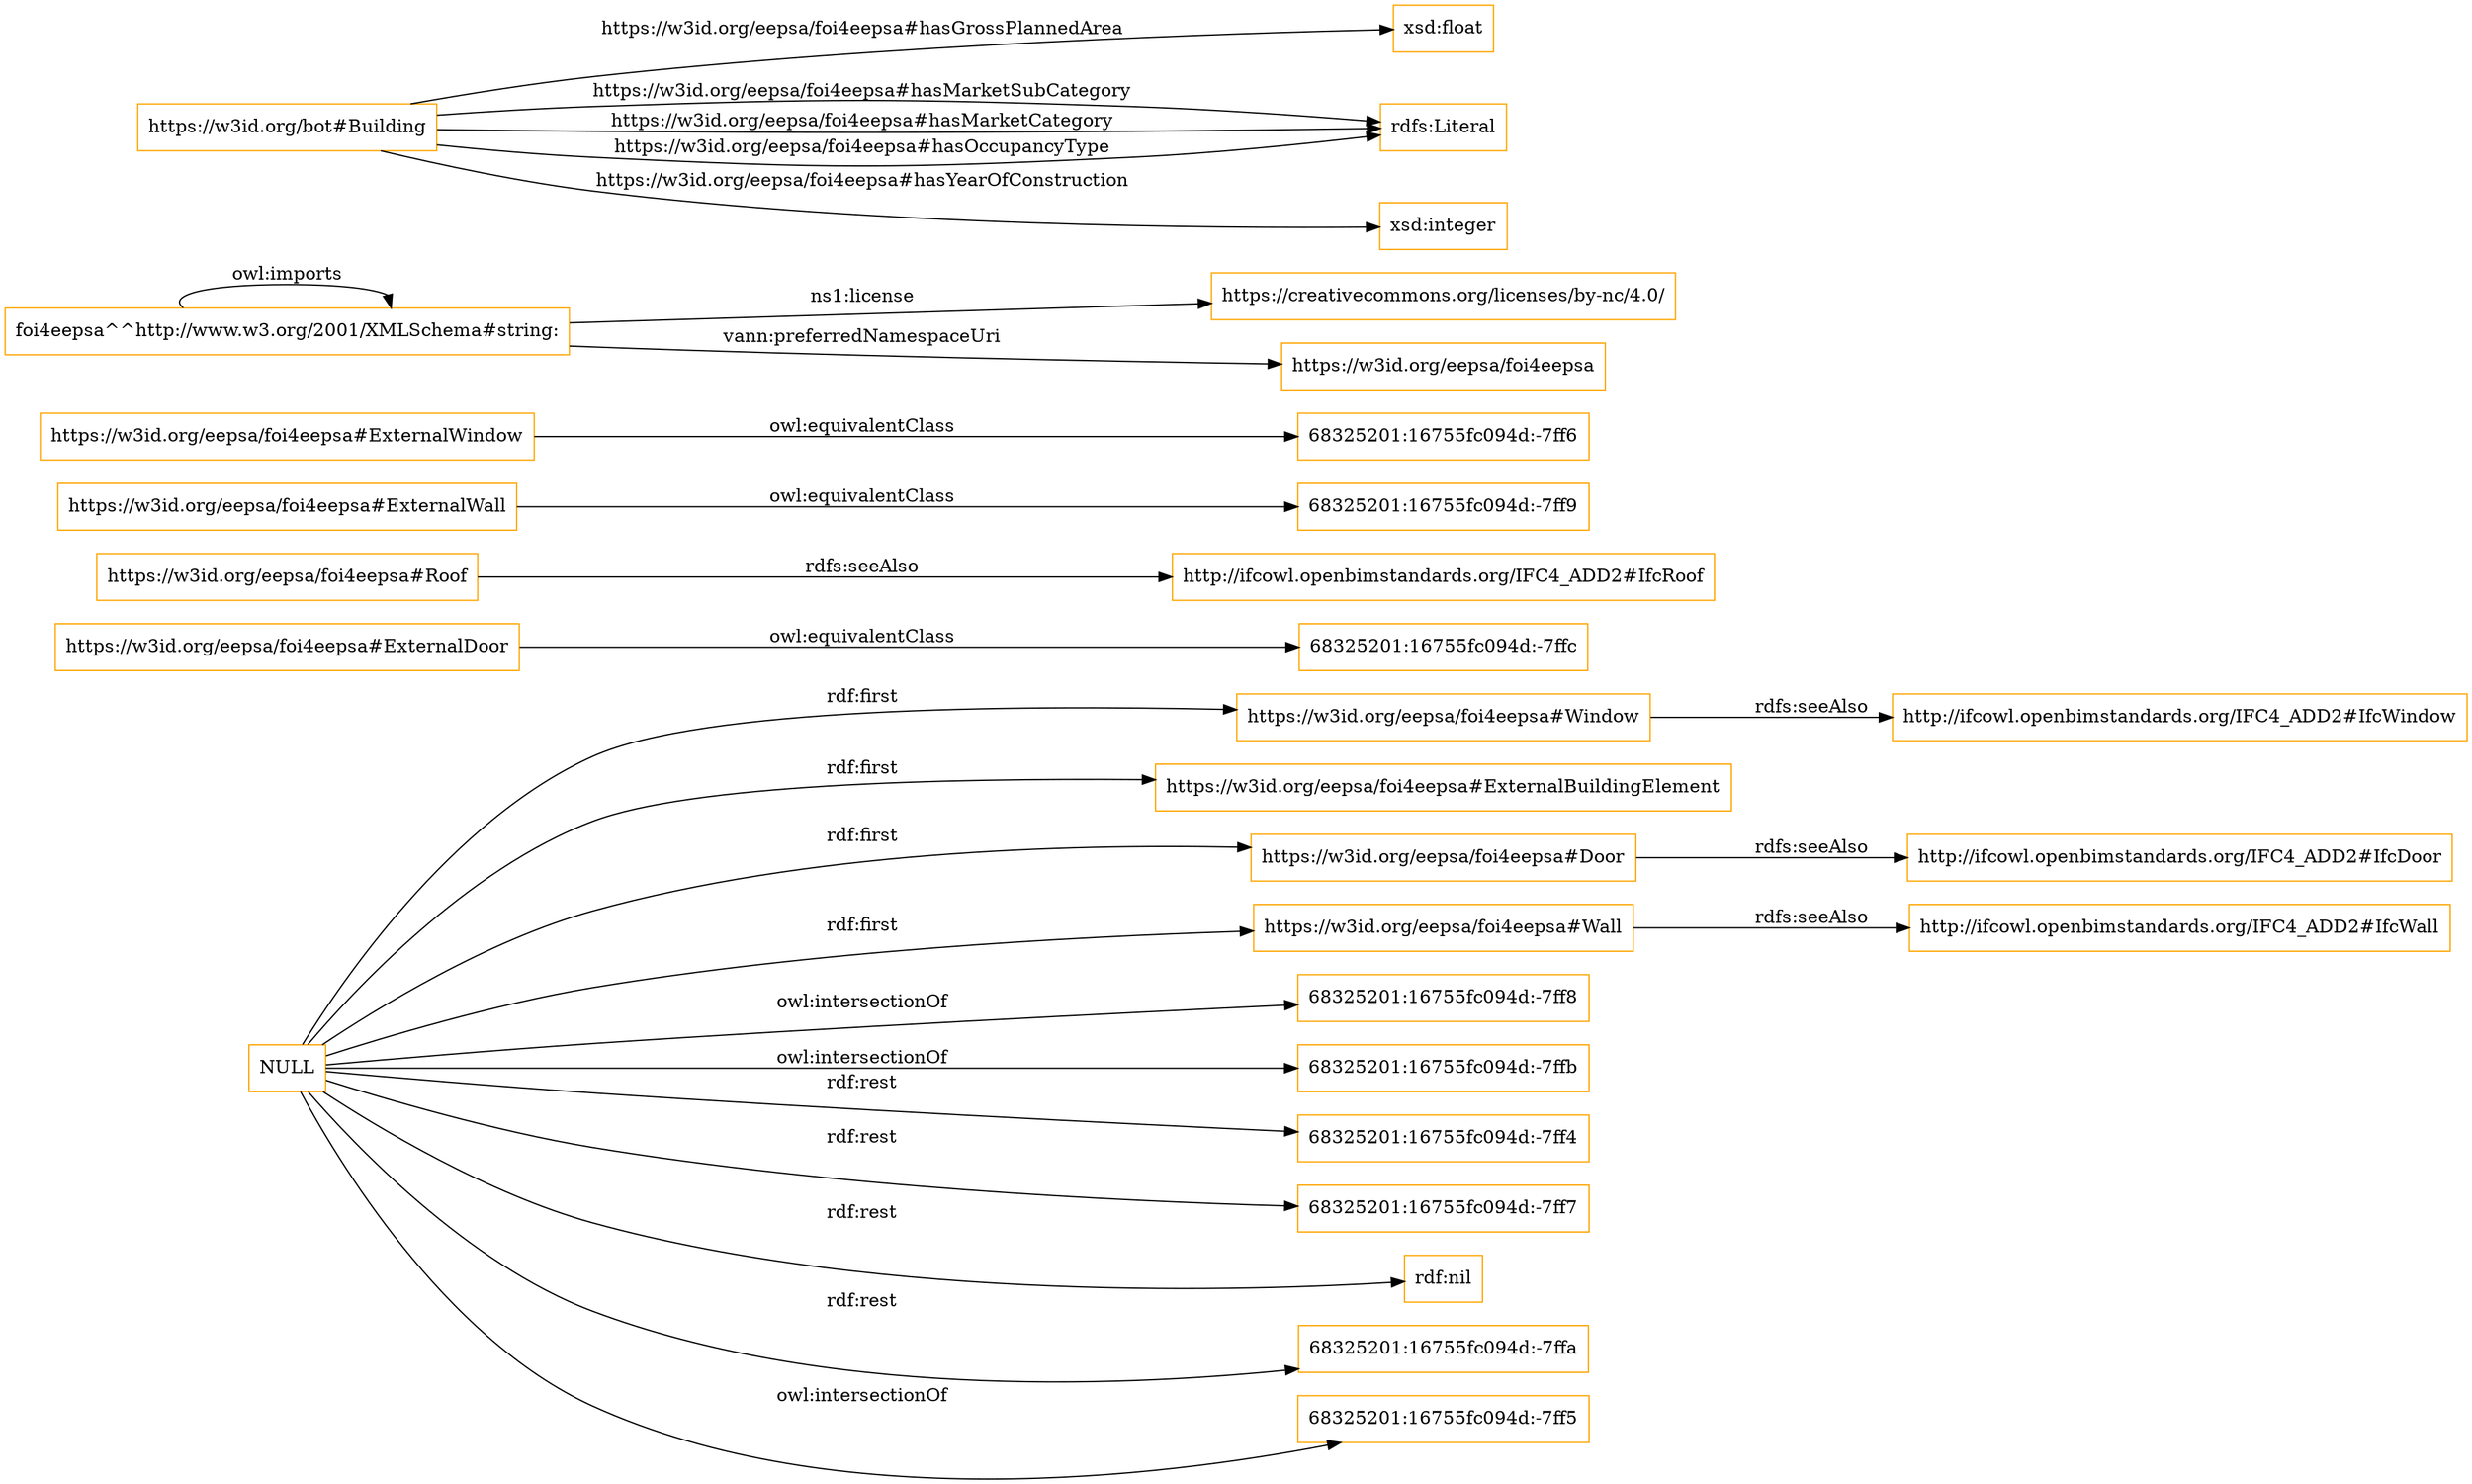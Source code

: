 digraph ar2dtool_diagram { 
rankdir=LR;
size="1501"
node [shape = rectangle, color="orange"]; "https://w3id.org/eepsa/foi4eepsa#Window" "https://w3id.org/eepsa/foi4eepsa#ExternalDoor" "https://w3id.org/eepsa/foi4eepsa#Roof" "68325201:16755fc094d:-7ffc" "https://w3id.org/eepsa/foi4eepsa#ExternalWall" "https://w3id.org/eepsa/foi4eepsa#ExternalBuildingElement" "68325201:16755fc094d:-7ff9" "https://w3id.org/eepsa/foi4eepsa#Door" "https://w3id.org/eepsa/foi4eepsa#ExternalWindow" "https://w3id.org/eepsa/foi4eepsa#Wall" "68325201:16755fc094d:-7ff6" ; /*classes style*/
	"https://w3id.org/eepsa/foi4eepsa#Door" -> "http://ifcowl.openbimstandards.org/IFC4_ADD2#IfcDoor" [ label = "rdfs:seeAlso" ];
	"https://w3id.org/eepsa/foi4eepsa#Wall" -> "http://ifcowl.openbimstandards.org/IFC4_ADD2#IfcWall" [ label = "rdfs:seeAlso" ];
	"https://w3id.org/eepsa/foi4eepsa#Roof" -> "http://ifcowl.openbimstandards.org/IFC4_ADD2#IfcRoof" [ label = "rdfs:seeAlso" ];
	"foi4eepsa^^http://www.w3.org/2001/XMLSchema#string:" -> "foi4eepsa^^http://www.w3.org/2001/XMLSchema#string:" [ label = "owl:imports" ];
	"foi4eepsa^^http://www.w3.org/2001/XMLSchema#string:" -> "https://creativecommons.org/licenses/by-nc/4.0/" [ label = "ns1:license" ];
	"foi4eepsa^^http://www.w3.org/2001/XMLSchema#string:" -> "https://w3id.org/eepsa/foi4eepsa" [ label = "vann:preferredNamespaceUri" ];
	"https://w3id.org/eepsa/foi4eepsa#ExternalDoor" -> "68325201:16755fc094d:-7ffc" [ label = "owl:equivalentClass" ];
	"https://w3id.org/eepsa/foi4eepsa#ExternalWindow" -> "68325201:16755fc094d:-7ff6" [ label = "owl:equivalentClass" ];
	"https://w3id.org/eepsa/foi4eepsa#ExternalWall" -> "68325201:16755fc094d:-7ff9" [ label = "owl:equivalentClass" ];
	"https://w3id.org/eepsa/foi4eepsa#Window" -> "http://ifcowl.openbimstandards.org/IFC4_ADD2#IfcWindow" [ label = "rdfs:seeAlso" ];
	"NULL" -> "68325201:16755fc094d:-7ff8" [ label = "owl:intersectionOf" ];
	"NULL" -> "68325201:16755fc094d:-7ffb" [ label = "owl:intersectionOf" ];
	"NULL" -> "68325201:16755fc094d:-7ff4" [ label = "rdf:rest" ];
	"NULL" -> "68325201:16755fc094d:-7ff7" [ label = "rdf:rest" ];
	"NULL" -> "https://w3id.org/eepsa/foi4eepsa#Window" [ label = "rdf:first" ];
	"NULL" -> "https://w3id.org/eepsa/foi4eepsa#ExternalBuildingElement" [ label = "rdf:first" ];
	"NULL" -> "rdf:nil" [ label = "rdf:rest" ];
	"NULL" -> "https://w3id.org/eepsa/foi4eepsa#Door" [ label = "rdf:first" ];
	"NULL" -> "68325201:16755fc094d:-7ffa" [ label = "rdf:rest" ];
	"NULL" -> "https://w3id.org/eepsa/foi4eepsa#Wall" [ label = "rdf:first" ];
	"NULL" -> "68325201:16755fc094d:-7ff5" [ label = "owl:intersectionOf" ];
	"https://w3id.org/bot#Building" -> "xsd:float" [ label = "https://w3id.org/eepsa/foi4eepsa#hasGrossPlannedArea" ];
	"https://w3id.org/bot#Building" -> "rdfs:Literal" [ label = "https://w3id.org/eepsa/foi4eepsa#hasMarketSubCategory" ];
	"https://w3id.org/bot#Building" -> "xsd:integer" [ label = "https://w3id.org/eepsa/foi4eepsa#hasYearOfConstruction" ];
	"https://w3id.org/bot#Building" -> "rdfs:Literal" [ label = "https://w3id.org/eepsa/foi4eepsa#hasMarketCategory" ];
	"https://w3id.org/bot#Building" -> "rdfs:Literal" [ label = "https://w3id.org/eepsa/foi4eepsa#hasOccupancyType" ];

}
